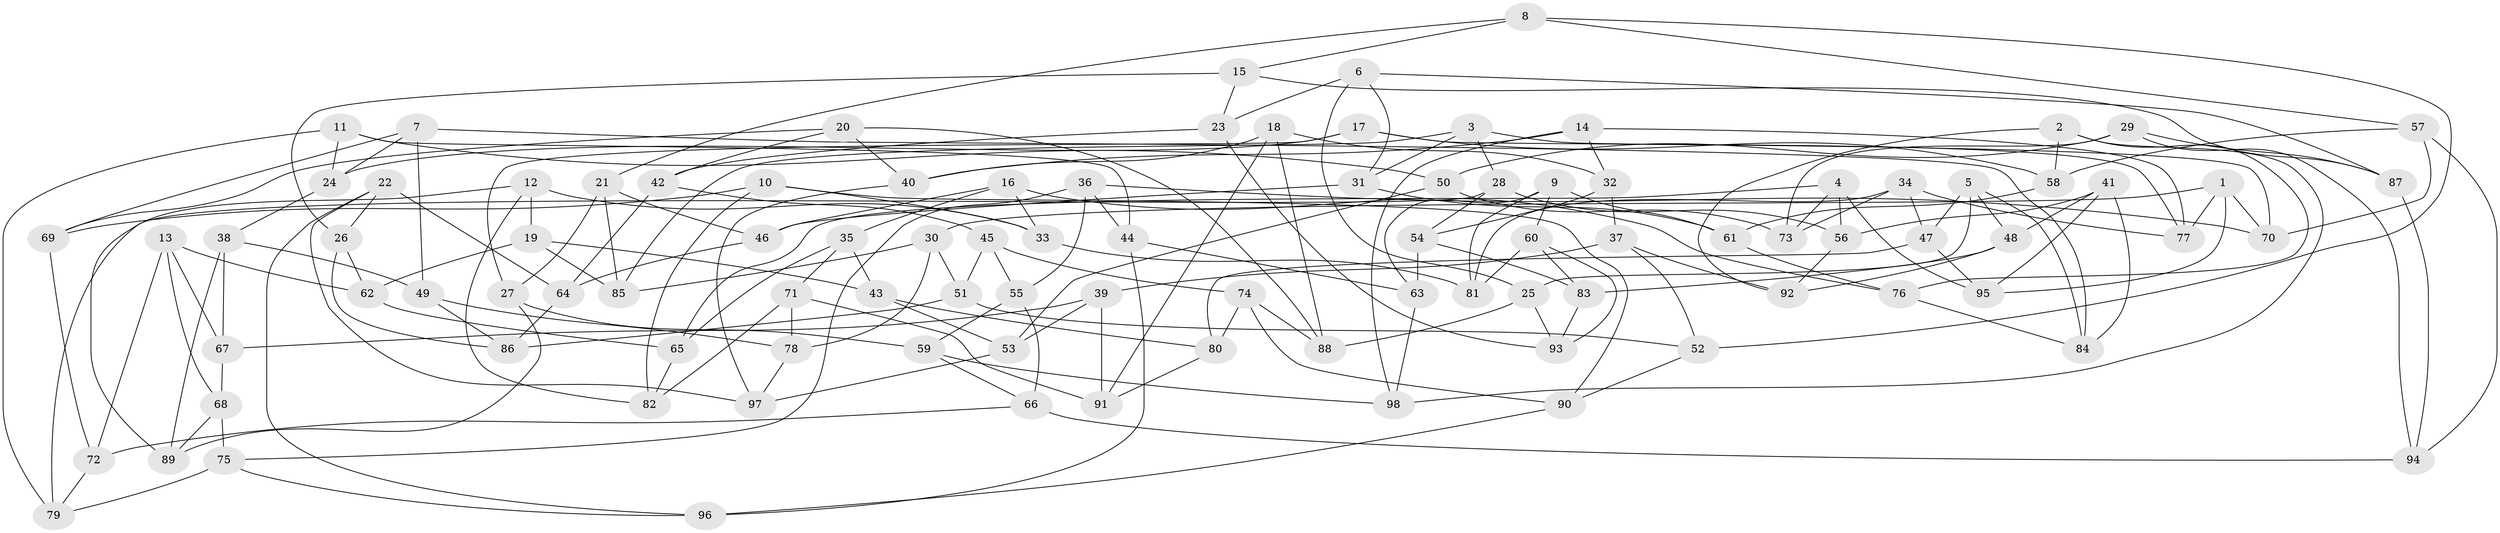 // coarse degree distribution, {9: 0.07692307692307693, 4: 0.28205128205128205, 5: 0.1282051282051282, 6: 0.10256410256410256, 8: 0.15384615384615385, 7: 0.1282051282051282, 11: 0.05128205128205128, 3: 0.07692307692307693}
// Generated by graph-tools (version 1.1) at 2025/20/03/04/25 18:20:43]
// undirected, 98 vertices, 196 edges
graph export_dot {
graph [start="1"]
  node [color=gray90,style=filled];
  1;
  2;
  3;
  4;
  5;
  6;
  7;
  8;
  9;
  10;
  11;
  12;
  13;
  14;
  15;
  16;
  17;
  18;
  19;
  20;
  21;
  22;
  23;
  24;
  25;
  26;
  27;
  28;
  29;
  30;
  31;
  32;
  33;
  34;
  35;
  36;
  37;
  38;
  39;
  40;
  41;
  42;
  43;
  44;
  45;
  46;
  47;
  48;
  49;
  50;
  51;
  52;
  53;
  54;
  55;
  56;
  57;
  58;
  59;
  60;
  61;
  62;
  63;
  64;
  65;
  66;
  67;
  68;
  69;
  70;
  71;
  72;
  73;
  74;
  75;
  76;
  77;
  78;
  79;
  80;
  81;
  82;
  83;
  84;
  85;
  86;
  87;
  88;
  89;
  90;
  91;
  92;
  93;
  94;
  95;
  96;
  97;
  98;
  1 -- 95;
  1 -- 70;
  1 -- 30;
  1 -- 77;
  2 -- 58;
  2 -- 98;
  2 -- 76;
  2 -- 92;
  3 -- 28;
  3 -- 31;
  3 -- 77;
  3 -- 85;
  4 -- 95;
  4 -- 65;
  4 -- 73;
  4 -- 56;
  5 -- 84;
  5 -- 48;
  5 -- 25;
  5 -- 47;
  6 -- 87;
  6 -- 25;
  6 -- 31;
  6 -- 23;
  7 -- 69;
  7 -- 24;
  7 -- 84;
  7 -- 49;
  8 -- 52;
  8 -- 15;
  8 -- 57;
  8 -- 21;
  9 -- 61;
  9 -- 81;
  9 -- 63;
  9 -- 60;
  10 -- 90;
  10 -- 33;
  10 -- 82;
  10 -- 69;
  11 -- 44;
  11 -- 79;
  11 -- 24;
  11 -- 50;
  12 -- 82;
  12 -- 33;
  12 -- 19;
  12 -- 89;
  13 -- 67;
  13 -- 72;
  13 -- 68;
  13 -- 62;
  14 -- 40;
  14 -- 77;
  14 -- 98;
  14 -- 32;
  15 -- 87;
  15 -- 23;
  15 -- 26;
  16 -- 35;
  16 -- 46;
  16 -- 33;
  16 -- 76;
  17 -- 70;
  17 -- 27;
  17 -- 58;
  17 -- 24;
  18 -- 40;
  18 -- 32;
  18 -- 88;
  18 -- 91;
  19 -- 43;
  19 -- 85;
  19 -- 62;
  20 -- 40;
  20 -- 88;
  20 -- 69;
  20 -- 42;
  21 -- 46;
  21 -- 27;
  21 -- 85;
  22 -- 26;
  22 -- 96;
  22 -- 64;
  22 -- 97;
  23 -- 42;
  23 -- 93;
  24 -- 38;
  25 -- 88;
  25 -- 93;
  26 -- 86;
  26 -- 62;
  27 -- 89;
  27 -- 59;
  28 -- 79;
  28 -- 56;
  28 -- 54;
  29 -- 73;
  29 -- 50;
  29 -- 87;
  29 -- 94;
  30 -- 85;
  30 -- 78;
  30 -- 51;
  31 -- 61;
  31 -- 46;
  32 -- 37;
  32 -- 54;
  33 -- 81;
  34 -- 77;
  34 -- 47;
  34 -- 81;
  34 -- 73;
  35 -- 65;
  35 -- 43;
  35 -- 71;
  36 -- 44;
  36 -- 70;
  36 -- 75;
  36 -- 55;
  37 -- 92;
  37 -- 52;
  37 -- 39;
  38 -- 49;
  38 -- 89;
  38 -- 67;
  39 -- 91;
  39 -- 67;
  39 -- 53;
  40 -- 97;
  41 -- 48;
  41 -- 95;
  41 -- 84;
  41 -- 56;
  42 -- 45;
  42 -- 64;
  43 -- 53;
  43 -- 80;
  44 -- 96;
  44 -- 63;
  45 -- 74;
  45 -- 51;
  45 -- 55;
  46 -- 64;
  47 -- 80;
  47 -- 95;
  48 -- 83;
  48 -- 92;
  49 -- 86;
  49 -- 78;
  50 -- 53;
  50 -- 73;
  51 -- 86;
  51 -- 52;
  52 -- 90;
  53 -- 97;
  54 -- 63;
  54 -- 83;
  55 -- 66;
  55 -- 59;
  56 -- 92;
  57 -- 94;
  57 -- 58;
  57 -- 70;
  58 -- 61;
  59 -- 98;
  59 -- 66;
  60 -- 81;
  60 -- 93;
  60 -- 83;
  61 -- 76;
  62 -- 65;
  63 -- 98;
  64 -- 86;
  65 -- 82;
  66 -- 94;
  66 -- 72;
  67 -- 68;
  68 -- 75;
  68 -- 89;
  69 -- 72;
  71 -- 78;
  71 -- 91;
  71 -- 82;
  72 -- 79;
  74 -- 90;
  74 -- 80;
  74 -- 88;
  75 -- 79;
  75 -- 96;
  76 -- 84;
  78 -- 97;
  80 -- 91;
  83 -- 93;
  87 -- 94;
  90 -- 96;
}
